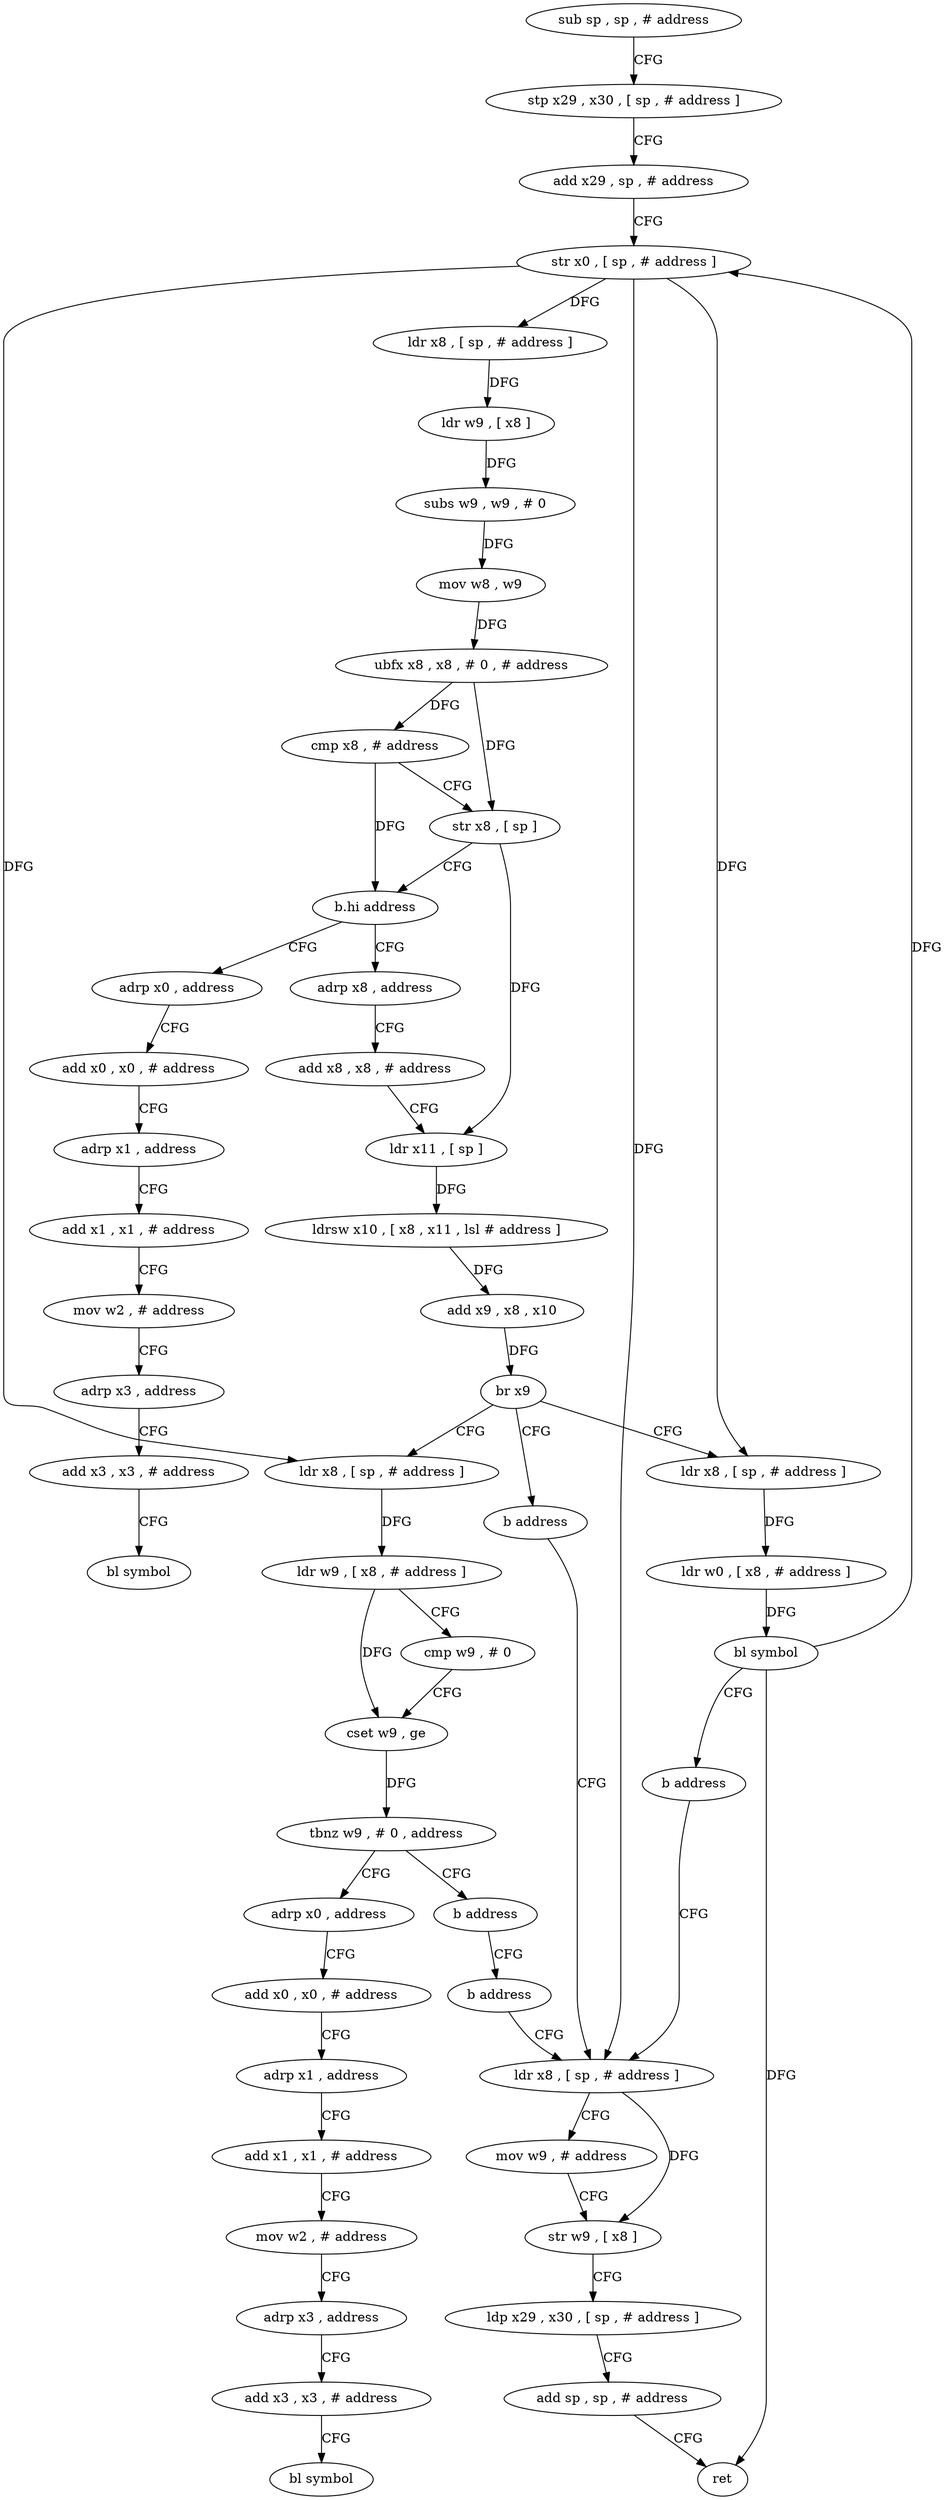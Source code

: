 digraph "func" {
"4293336" [label = "sub sp , sp , # address" ]
"4293340" [label = "stp x29 , x30 , [ sp , # address ]" ]
"4293344" [label = "add x29 , sp , # address" ]
"4293348" [label = "str x0 , [ sp , # address ]" ]
"4293352" [label = "ldr x8 , [ sp , # address ]" ]
"4293356" [label = "ldr w9 , [ x8 ]" ]
"4293360" [label = "subs w9 , w9 , # 0" ]
"4293364" [label = "mov w8 , w9" ]
"4293368" [label = "ubfx x8 , x8 , # 0 , # address" ]
"4293372" [label = "cmp x8 , # address" ]
"4293376" [label = "str x8 , [ sp ]" ]
"4293380" [label = "b.hi address" ]
"4293488" [label = "adrp x0 , address" ]
"4293384" [label = "adrp x8 , address" ]
"4293492" [label = "add x0 , x0 , # address" ]
"4293496" [label = "adrp x1 , address" ]
"4293500" [label = "add x1 , x1 , # address" ]
"4293504" [label = "mov w2 , # address" ]
"4293508" [label = "adrp x3 , address" ]
"4293512" [label = "add x3 , x3 , # address" ]
"4293516" [label = "bl symbol" ]
"4293388" [label = "add x8 , x8 , # address" ]
"4293392" [label = "ldr x11 , [ sp ]" ]
"4293396" [label = "ldrsw x10 , [ x8 , x11 , lsl # address ]" ]
"4293400" [label = "add x9 , x8 , x10" ]
"4293404" [label = "br x9" ]
"4293408" [label = "b address" ]
"4293412" [label = "ldr x8 , [ sp , # address ]" ]
"4293428" [label = "ldr x8 , [ sp , # address ]" ]
"4293520" [label = "ldr x8 , [ sp , # address ]" ]
"4293416" [label = "ldr w0 , [ x8 , # address ]" ]
"4293420" [label = "bl symbol" ]
"4293424" [label = "b address" ]
"4293432" [label = "ldr w9 , [ x8 , # address ]" ]
"4293436" [label = "cmp w9 , # 0" ]
"4293440" [label = "cset w9 , ge" ]
"4293444" [label = "tbnz w9 , # 0 , address" ]
"4293452" [label = "adrp x0 , address" ]
"4293448" [label = "b address" ]
"4293524" [label = "mov w9 , # address" ]
"4293528" [label = "str w9 , [ x8 ]" ]
"4293532" [label = "ldp x29 , x30 , [ sp , # address ]" ]
"4293536" [label = "add sp , sp , # address" ]
"4293540" [label = "ret" ]
"4293456" [label = "add x0 , x0 , # address" ]
"4293460" [label = "adrp x1 , address" ]
"4293464" [label = "add x1 , x1 , # address" ]
"4293468" [label = "mov w2 , # address" ]
"4293472" [label = "adrp x3 , address" ]
"4293476" [label = "add x3 , x3 , # address" ]
"4293480" [label = "bl symbol" ]
"4293484" [label = "b address" ]
"4293336" -> "4293340" [ label = "CFG" ]
"4293340" -> "4293344" [ label = "CFG" ]
"4293344" -> "4293348" [ label = "CFG" ]
"4293348" -> "4293352" [ label = "DFG" ]
"4293348" -> "4293412" [ label = "DFG" ]
"4293348" -> "4293428" [ label = "DFG" ]
"4293348" -> "4293520" [ label = "DFG" ]
"4293352" -> "4293356" [ label = "DFG" ]
"4293356" -> "4293360" [ label = "DFG" ]
"4293360" -> "4293364" [ label = "DFG" ]
"4293364" -> "4293368" [ label = "DFG" ]
"4293368" -> "4293372" [ label = "DFG" ]
"4293368" -> "4293376" [ label = "DFG" ]
"4293372" -> "4293376" [ label = "CFG" ]
"4293372" -> "4293380" [ label = "DFG" ]
"4293376" -> "4293380" [ label = "CFG" ]
"4293376" -> "4293392" [ label = "DFG" ]
"4293380" -> "4293488" [ label = "CFG" ]
"4293380" -> "4293384" [ label = "CFG" ]
"4293488" -> "4293492" [ label = "CFG" ]
"4293384" -> "4293388" [ label = "CFG" ]
"4293492" -> "4293496" [ label = "CFG" ]
"4293496" -> "4293500" [ label = "CFG" ]
"4293500" -> "4293504" [ label = "CFG" ]
"4293504" -> "4293508" [ label = "CFG" ]
"4293508" -> "4293512" [ label = "CFG" ]
"4293512" -> "4293516" [ label = "CFG" ]
"4293388" -> "4293392" [ label = "CFG" ]
"4293392" -> "4293396" [ label = "DFG" ]
"4293396" -> "4293400" [ label = "DFG" ]
"4293400" -> "4293404" [ label = "DFG" ]
"4293404" -> "4293408" [ label = "CFG" ]
"4293404" -> "4293412" [ label = "CFG" ]
"4293404" -> "4293428" [ label = "CFG" ]
"4293408" -> "4293520" [ label = "CFG" ]
"4293412" -> "4293416" [ label = "DFG" ]
"4293428" -> "4293432" [ label = "DFG" ]
"4293520" -> "4293524" [ label = "CFG" ]
"4293520" -> "4293528" [ label = "DFG" ]
"4293416" -> "4293420" [ label = "DFG" ]
"4293420" -> "4293424" [ label = "CFG" ]
"4293420" -> "4293348" [ label = "DFG" ]
"4293420" -> "4293540" [ label = "DFG" ]
"4293424" -> "4293520" [ label = "CFG" ]
"4293432" -> "4293436" [ label = "CFG" ]
"4293432" -> "4293440" [ label = "DFG" ]
"4293436" -> "4293440" [ label = "CFG" ]
"4293440" -> "4293444" [ label = "DFG" ]
"4293444" -> "4293452" [ label = "CFG" ]
"4293444" -> "4293448" [ label = "CFG" ]
"4293452" -> "4293456" [ label = "CFG" ]
"4293448" -> "4293484" [ label = "CFG" ]
"4293524" -> "4293528" [ label = "CFG" ]
"4293528" -> "4293532" [ label = "CFG" ]
"4293532" -> "4293536" [ label = "CFG" ]
"4293536" -> "4293540" [ label = "CFG" ]
"4293456" -> "4293460" [ label = "CFG" ]
"4293460" -> "4293464" [ label = "CFG" ]
"4293464" -> "4293468" [ label = "CFG" ]
"4293468" -> "4293472" [ label = "CFG" ]
"4293472" -> "4293476" [ label = "CFG" ]
"4293476" -> "4293480" [ label = "CFG" ]
"4293484" -> "4293520" [ label = "CFG" ]
}
